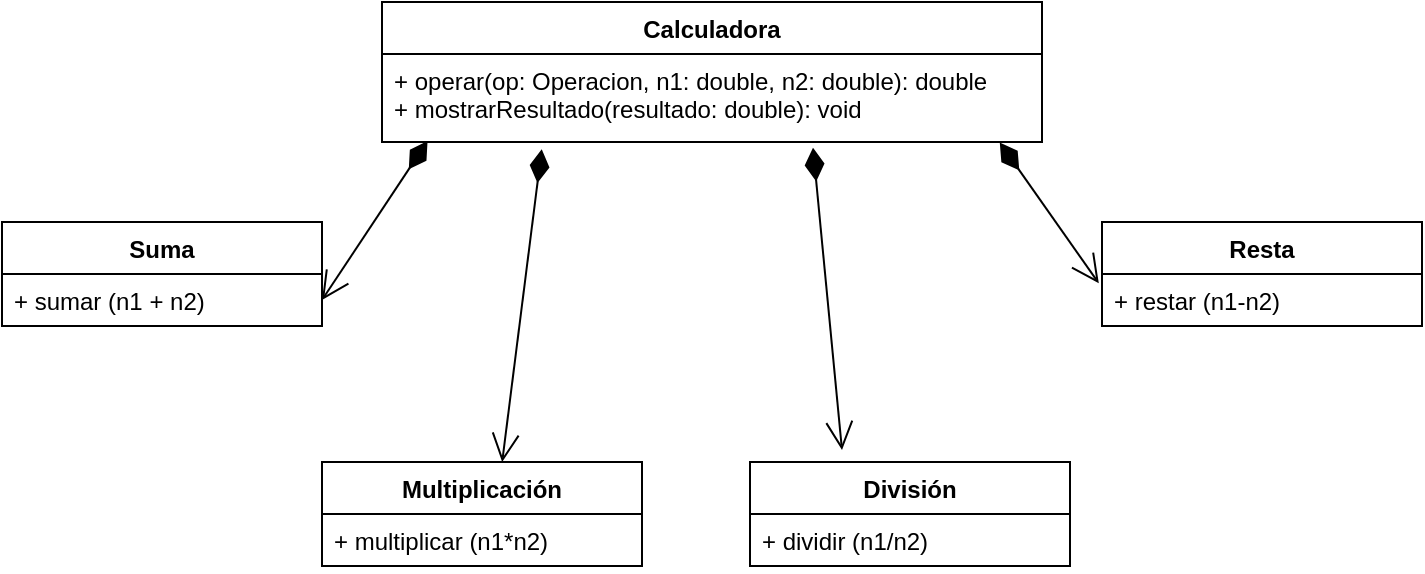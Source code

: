 <mxfile version="26.0.14">
  <diagram name="Página-1" id="Olaqh4iCJXPnR79WVtrE">
    <mxGraphModel grid="1" page="1" gridSize="10" guides="1" tooltips="1" connect="1" arrows="1" fold="1" pageScale="1" pageWidth="827" pageHeight="1169" math="0" shadow="0">
      <root>
        <mxCell id="0" />
        <mxCell id="1" parent="0" />
        <mxCell id="jF4sGvZRIR_W0PO0tUiI-1" value="Calculadora" style="swimlane;fontStyle=1;align=center;verticalAlign=top;childLayout=stackLayout;horizontal=1;startSize=26;horizontalStack=0;resizeParent=1;resizeParentMax=0;resizeLast=0;collapsible=1;marginBottom=0;whiteSpace=wrap;html=1;" vertex="1" parent="1">
          <mxGeometry x="230" y="60" width="330" height="70" as="geometry" />
        </mxCell>
        <mxCell id="jF4sGvZRIR_W0PO0tUiI-2" value="&lt;span class=&quot;hljs-operator&quot;&gt;+&lt;/span&gt; operar(op: Operacion, n1: &lt;span class=&quot;hljs-keyword&quot;&gt;double&lt;/span&gt;, n2: &lt;span class=&quot;hljs-keyword&quot;&gt;double&lt;/span&gt;): &lt;span class=&quot;hljs-keyword&quot;&gt;double&lt;/span&gt;&lt;div&gt;&lt;span class=&quot;hljs-keyword&quot;&gt;&lt;span class=&quot;hljs-operator&quot;&gt;+&lt;/span&gt; mostrarResultado(resultado: &lt;span class=&quot;hljs-keyword&quot;&gt;double&lt;/span&gt;): void&lt;/span&gt;&lt;/div&gt;" style="text;strokeColor=none;fillColor=none;align=left;verticalAlign=top;spacingLeft=4;spacingRight=4;overflow=hidden;rotatable=0;points=[[0,0.5],[1,0.5]];portConstraint=eastwest;whiteSpace=wrap;html=1;" vertex="1" parent="jF4sGvZRIR_W0PO0tUiI-1">
          <mxGeometry y="26" width="330" height="44" as="geometry" />
        </mxCell>
        <mxCell id="jF4sGvZRIR_W0PO0tUiI-6" value="Suma" style="swimlane;fontStyle=1;align=center;verticalAlign=top;childLayout=stackLayout;horizontal=1;startSize=26;horizontalStack=0;resizeParent=1;resizeParentMax=0;resizeLast=0;collapsible=1;marginBottom=0;whiteSpace=wrap;html=1;" vertex="1" parent="1">
          <mxGeometry x="40" y="170" width="160" height="52" as="geometry" />
        </mxCell>
        <mxCell id="jF4sGvZRIR_W0PO0tUiI-7" value="+ sumar (n1 + n2)" style="text;strokeColor=none;fillColor=none;align=left;verticalAlign=top;spacingLeft=4;spacingRight=4;overflow=hidden;rotatable=0;points=[[0,0.5],[1,0.5]];portConstraint=eastwest;whiteSpace=wrap;html=1;" vertex="1" parent="jF4sGvZRIR_W0PO0tUiI-6">
          <mxGeometry y="26" width="160" height="26" as="geometry" />
        </mxCell>
        <mxCell id="jF4sGvZRIR_W0PO0tUiI-10" value="Multiplicación" style="swimlane;fontStyle=1;align=center;verticalAlign=top;childLayout=stackLayout;horizontal=1;startSize=26;horizontalStack=0;resizeParent=1;resizeParentMax=0;resizeLast=0;collapsible=1;marginBottom=0;whiteSpace=wrap;html=1;" vertex="1" parent="1">
          <mxGeometry x="200" y="290" width="160" height="52" as="geometry" />
        </mxCell>
        <mxCell id="jF4sGvZRIR_W0PO0tUiI-11" value="+ multiplicar (n1*n2)" style="text;strokeColor=none;fillColor=none;align=left;verticalAlign=top;spacingLeft=4;spacingRight=4;overflow=hidden;rotatable=0;points=[[0,0.5],[1,0.5]];portConstraint=eastwest;whiteSpace=wrap;html=1;" vertex="1" parent="jF4sGvZRIR_W0PO0tUiI-10">
          <mxGeometry y="26" width="160" height="26" as="geometry" />
        </mxCell>
        <mxCell id="jF4sGvZRIR_W0PO0tUiI-12" value="Resta" style="swimlane;fontStyle=1;align=center;verticalAlign=top;childLayout=stackLayout;horizontal=1;startSize=26;horizontalStack=0;resizeParent=1;resizeParentMax=0;resizeLast=0;collapsible=1;marginBottom=0;whiteSpace=wrap;html=1;" vertex="1" parent="1">
          <mxGeometry x="590" y="170" width="160" height="52" as="geometry" />
        </mxCell>
        <mxCell id="jF4sGvZRIR_W0PO0tUiI-13" value="+ restar (n1-n2)&lt;div&gt;&lt;br/&gt;&lt;/div&gt;" style="text;strokeColor=none;fillColor=none;align=left;verticalAlign=top;spacingLeft=4;spacingRight=4;overflow=hidden;rotatable=0;points=[[0,0.5],[1,0.5]];portConstraint=eastwest;whiteSpace=wrap;html=1;" vertex="1" parent="jF4sGvZRIR_W0PO0tUiI-12">
          <mxGeometry y="26" width="160" height="26" as="geometry" />
        </mxCell>
        <mxCell id="jF4sGvZRIR_W0PO0tUiI-14" value="División" style="swimlane;fontStyle=1;align=center;verticalAlign=top;childLayout=stackLayout;horizontal=1;startSize=26;horizontalStack=0;resizeParent=1;resizeParentMax=0;resizeLast=0;collapsible=1;marginBottom=0;whiteSpace=wrap;html=1;" vertex="1" parent="1">
          <mxGeometry x="414" y="290" width="160" height="52" as="geometry" />
        </mxCell>
        <mxCell id="jF4sGvZRIR_W0PO0tUiI-15" value="+ dividir (n1/n2)" style="text;strokeColor=none;fillColor=none;align=left;verticalAlign=top;spacingLeft=4;spacingRight=4;overflow=hidden;rotatable=0;points=[[0,0.5],[1,0.5]];portConstraint=eastwest;whiteSpace=wrap;html=1;" vertex="1" parent="jF4sGvZRIR_W0PO0tUiI-14">
          <mxGeometry y="26" width="160" height="26" as="geometry" />
        </mxCell>
        <mxCell id="jF4sGvZRIR_W0PO0tUiI-16" value="" style="endArrow=open;html=1;endSize=12;startArrow=diamondThin;startSize=14;startFill=1;align=left;verticalAlign=bottom;rounded=0;exitX=0.069;exitY=0.989;exitDx=0;exitDy=0;exitPerimeter=0;entryX=1;entryY=0.5;entryDx=0;entryDy=0;" edge="1" parent="1" source="jF4sGvZRIR_W0PO0tUiI-2" target="jF4sGvZRIR_W0PO0tUiI-7">
          <mxGeometry x="-1" y="3" relative="1" as="geometry">
            <mxPoint x="330" y="210" as="sourcePoint" />
            <mxPoint x="490" y="210" as="targetPoint" />
          </mxGeometry>
        </mxCell>
        <mxCell id="jF4sGvZRIR_W0PO0tUiI-17" value="" style="endArrow=open;html=1;endSize=12;startArrow=diamondThin;startSize=14;startFill=1;align=left;verticalAlign=bottom;rounded=0;exitX=0.242;exitY=1.083;exitDx=0;exitDy=0;exitPerimeter=0;entryX=0.563;entryY=0;entryDx=0;entryDy=0;entryPerimeter=0;" edge="1" parent="1" source="jF4sGvZRIR_W0PO0tUiI-2" target="jF4sGvZRIR_W0PO0tUiI-10">
          <mxGeometry x="-1" y="3" relative="1" as="geometry">
            <mxPoint x="376" y="190" as="sourcePoint" />
            <mxPoint x="340" y="254" as="targetPoint" />
          </mxGeometry>
        </mxCell>
        <mxCell id="jF4sGvZRIR_W0PO0tUiI-20" value="" style="endArrow=open;html=1;endSize=12;startArrow=diamondThin;startSize=14;startFill=1;align=left;verticalAlign=bottom;rounded=0;entryX=1;entryY=0.5;entryDx=0;entryDy=0;exitX=0.653;exitY=1.064;exitDx=0;exitDy=0;exitPerimeter=0;" edge="1" parent="1" source="jF4sGvZRIR_W0PO0tUiI-2">
          <mxGeometry x="-0.3" y="-8" relative="1" as="geometry">
            <mxPoint x="490" y="221" as="sourcePoint" />
            <mxPoint x="460" y="284" as="targetPoint" />
            <mxPoint as="offset" />
          </mxGeometry>
        </mxCell>
        <mxCell id="jF4sGvZRIR_W0PO0tUiI-21" value="" style="endArrow=open;html=1;endSize=12;startArrow=diamondThin;startSize=14;startFill=1;align=left;verticalAlign=bottom;rounded=0;exitX=0.936;exitY=1.006;exitDx=0;exitDy=0;exitPerimeter=0;entryX=-0.01;entryY=0.178;entryDx=0;entryDy=0;entryPerimeter=0;" edge="1" parent="1" source="jF4sGvZRIR_W0PO0tUiI-2" target="jF4sGvZRIR_W0PO0tUiI-13">
          <mxGeometry x="-1" y="3" relative="1" as="geometry">
            <mxPoint x="556" y="190" as="sourcePoint" />
            <mxPoint x="520" y="254" as="targetPoint" />
          </mxGeometry>
        </mxCell>
      </root>
    </mxGraphModel>
  </diagram>
</mxfile>
